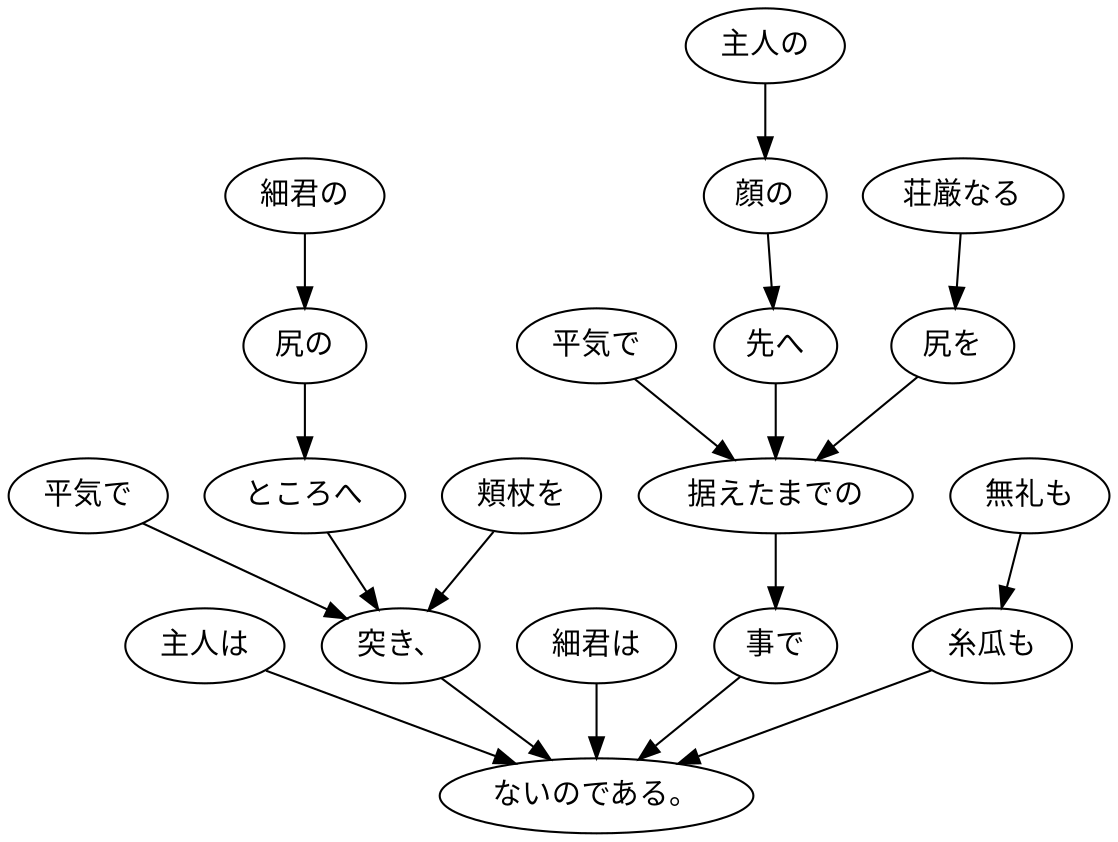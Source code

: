 digraph graph2217 {
	node0 [label="主人は"];
	node1 [label="平気で"];
	node2 [label="細君の"];
	node3 [label="尻の"];
	node4 [label="ところへ"];
	node5 [label="頬杖を"];
	node6 [label="突き、"];
	node7 [label="細君は"];
	node8 [label="平気で"];
	node9 [label="主人の"];
	node10 [label="顔の"];
	node11 [label="先へ"];
	node12 [label="荘厳なる"];
	node13 [label="尻を"];
	node14 [label="据えたまでの"];
	node15 [label="事で"];
	node16 [label="無礼も"];
	node17 [label="糸瓜も"];
	node18 [label="ないのである。"];
	node0 -> node18;
	node1 -> node6;
	node2 -> node3;
	node3 -> node4;
	node4 -> node6;
	node5 -> node6;
	node6 -> node18;
	node7 -> node18;
	node8 -> node14;
	node9 -> node10;
	node10 -> node11;
	node11 -> node14;
	node12 -> node13;
	node13 -> node14;
	node14 -> node15;
	node15 -> node18;
	node16 -> node17;
	node17 -> node18;
}
